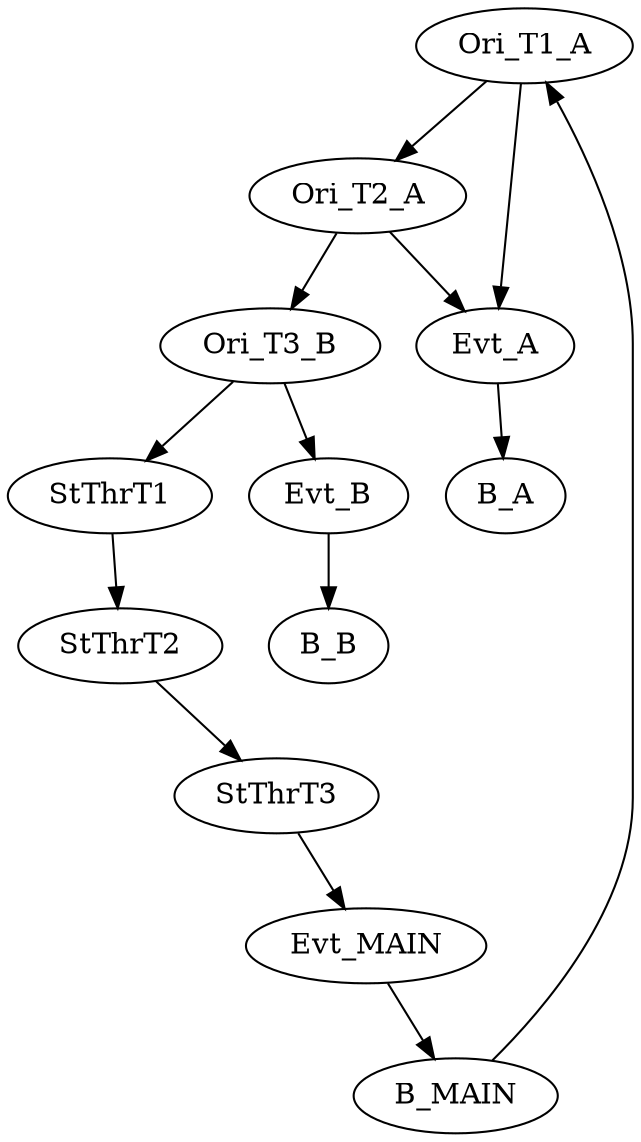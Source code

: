 # Notes for origin.dot

//~ Mit saft-ctl snoop sehe ich jede Sekunde 4 timing messages nachdem das Pattern MAIN gestartet wurde.
//~ Zuerst kommt eine msg mit evtno=3, dann zwei msgs mit evtno=2, 1µs später, davon eine delayed. 20µs später eine msg mit evtno=1.
//~ tperiod=1s in Block B_MAIN bestimmt den Takt von einer Sekunde. tperiod von B_A und B_B spielen keine Rolle.
//~ Die Verzögerung für evtno=2 von 1µs wird durch toffs=1000 bestimmt, entsprechend für evtno=1 durch toffs=20000.
//~ Was bewirken toffs und startoffs bei den 3 startthread Nodes?

//~ Start of pattern A or pattern B generates one tmsg with evtno=2 or evtno=3, repectively.

digraph g {
name="Test_Origin_and_Start_Thread";

graph []
edge  [type="defdst"]

subgraph cpu1 {
  node  [cpu="1" fillcolor=white style=filled];

  Ori_T1_A  [type="origin",       pattern="MAIN", patentry="1", toffs=    0,   thread=1];
  Ori_T2_A  [type="origin",       pattern="MAIN", patentry="0", toffs=    0,   thread=2];
  Ori_T3_B  [type="origin",       pattern="MAIN", patentry="0", toffs=    0,   thread=3];

  StThrT1   [type="startthread",  pattern="MAIN", patentry="0", toffs=  235, startoffs=0;       thread=1];
  StThrT2   [type="startthread",  pattern="MAIN", patentry="0", toffs=  235, startoffs=10000000;  thread=2];
  StThrT3   [type="startthread",  pattern="MAIN", patentry="0", toffs=10000, startoffs=0;       thread=3];

  Evt_MAIN  [type="tmsg",         pattern="MAIN", patentry="0", toffs=20000,   fid=1, evtno=1, par="0x01"];
  B_MAIN    [type="block",        pattern="MAIN", patexit="1",  tperiod=1000000000, qlo="1"];

  Evt_A     [type="tmsg",         pattern="A", patentry="1", toffs=1000,   fid=1, evtno=2, par="0x02"];
  B_A       [type="block",        pattern="A", patexit="1", tperiod=100000000, qlo="1"];

  Evt_B     [type="tmsg",         pattern="B", patentry="1", toffs=0,      fid=1, evtno=3, par="0x03"];
  B_B       [type="block",        pattern="B", patexit="1", tperiod=100000000, qlo="1"];

  Ori_T1_A -> Ori_T2_A -> Ori_T3_B -> StThrT1 -> StThrT2 -> StThrT3 -> Evt_MAIN   -> B_MAIN -> Ori_T1_A;

  Evt_A -> B_A;
  Evt_B -> B_B;

  Ori_T1_A -> Evt_A [type="origindst"];
  Ori_T2_A -> Evt_A [type="origindst"];
  Ori_T3_B -> Evt_B [type="origindst"];

}
}
